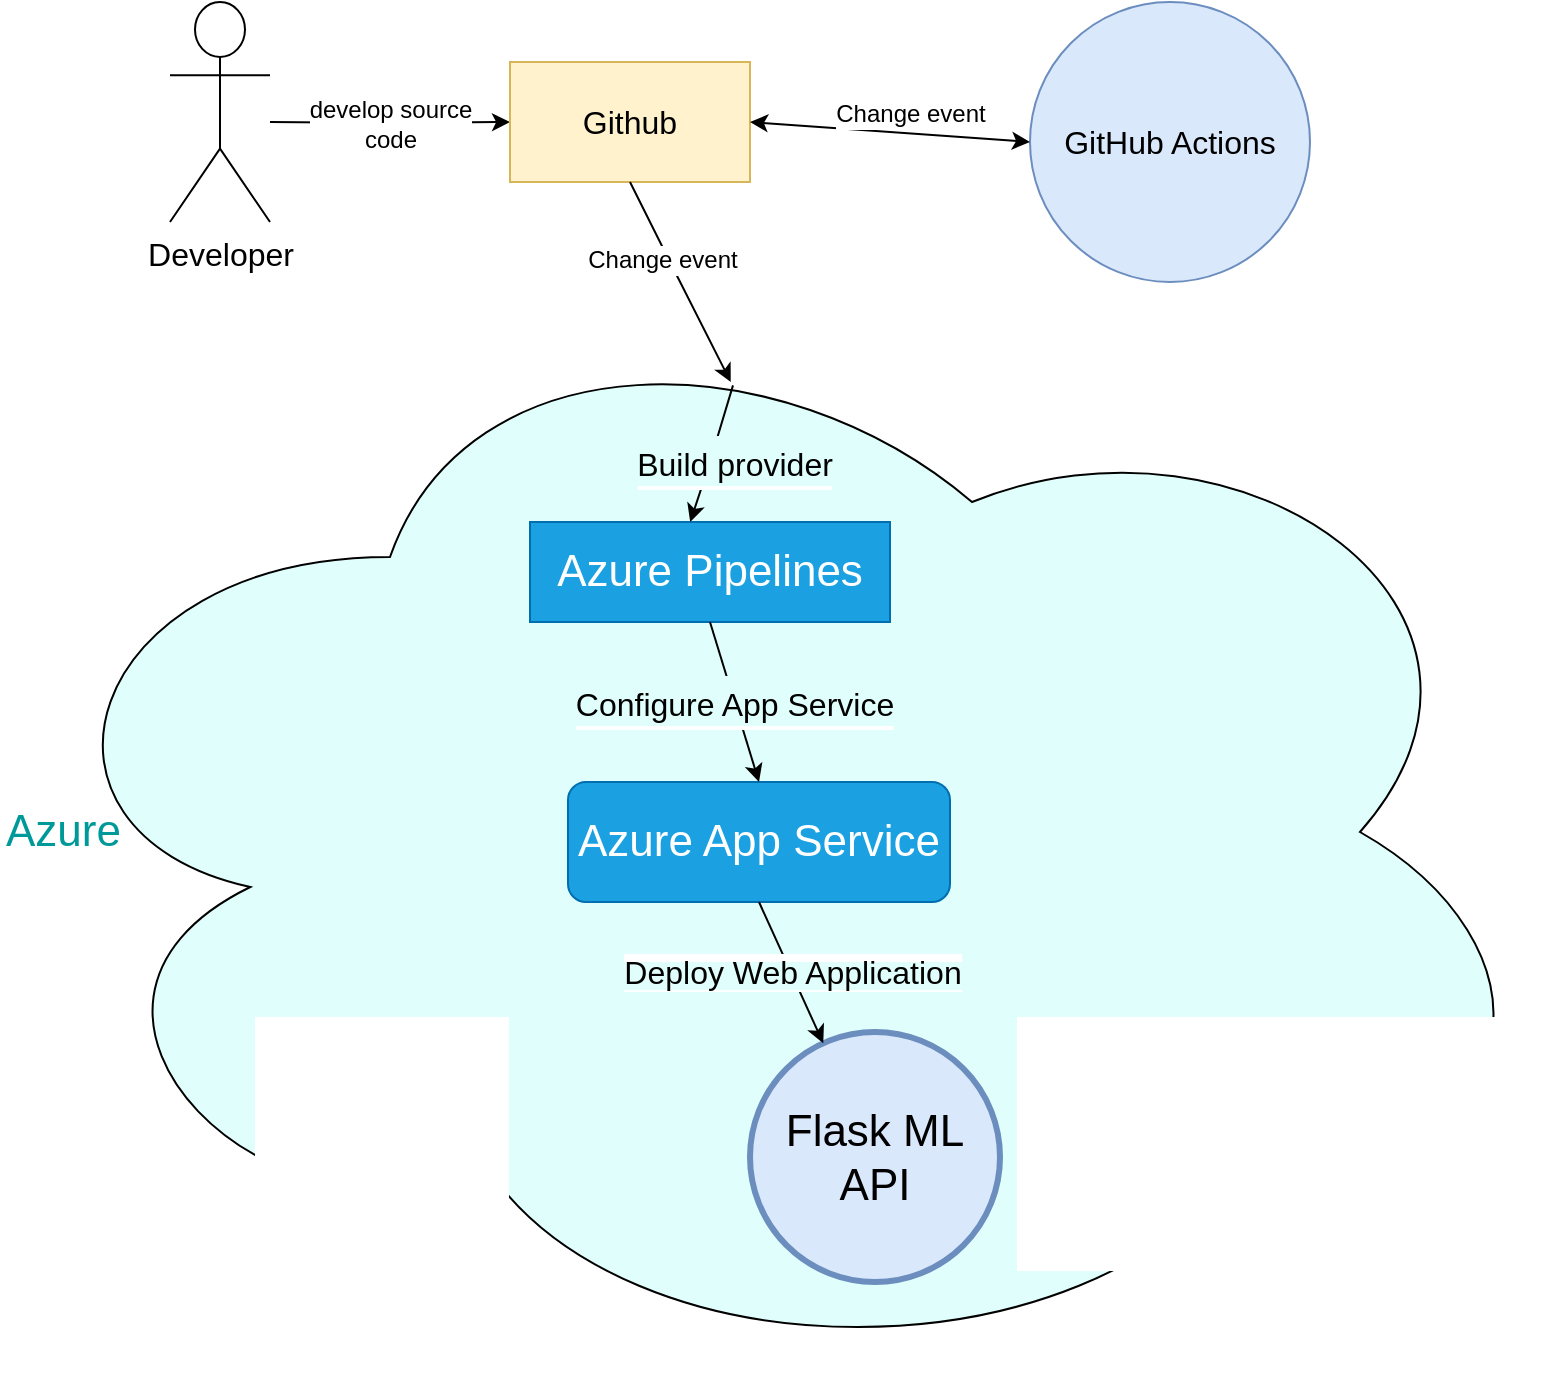 <mxfile version="15.9.4" type="device"><diagram id="hszpVj4gItuJLeydB6gB" name="Page-1"><mxGraphModel dx="1422" dy="780" grid="1" gridSize="10" guides="1" tooltips="1" connect="1" arrows="1" fold="1" page="1" pageScale="1" pageWidth="827" pageHeight="1169" math="0" shadow="0"><root><mxCell id="0"/><mxCell id="1" parent="0"/><mxCell id="NwXuu-yfF-bN78dQ6YG3-3" style="edgeStyle=orthogonalEdgeStyle;rounded=0;orthogonalLoop=1;jettySize=auto;html=1;" edge="1" parent="1" target="NwXuu-yfF-bN78dQ6YG3-2"><mxGeometry relative="1" as="geometry"><mxPoint x="160" y="70" as="sourcePoint"/></mxGeometry></mxCell><mxCell id="NwXuu-yfF-bN78dQ6YG3-4" value="develop source&lt;br style=&quot;font-size: 12px;&quot;&gt;&lt;div style=&quot;font-size: 12px;&quot;&gt;code&lt;/div&gt;" style="edgeLabel;html=1;align=center;verticalAlign=middle;resizable=0;points=[];fontSize=12;" vertex="1" connectable="0" parent="NwXuu-yfF-bN78dQ6YG3-3"><mxGeometry x="-0.333" y="-1" relative="1" as="geometry"><mxPoint x="20" y="-1" as="offset"/></mxGeometry></mxCell><mxCell id="NwXuu-yfF-bN78dQ6YG3-2" value="&lt;font style=&quot;font-size: 16px&quot;&gt;Github&lt;/font&gt;" style="rounded=0;whiteSpace=wrap;html=1;labelBackgroundColor=none;fillColor=#fff2cc;strokeColor=#d6b656;" vertex="1" parent="1"><mxGeometry x="280" y="40" width="120" height="60" as="geometry"/></mxCell><mxCell id="NwXuu-yfF-bN78dQ6YG3-6" value="&lt;div style=&quot;font-size: 16px&quot;&gt;GitHub Actions&lt;/div&gt;" style="ellipse;whiteSpace=wrap;html=1;aspect=fixed;fillColor=#dae8fc;strokeColor=#6c8ebf;" vertex="1" parent="1"><mxGeometry x="540" y="10" width="140" height="140" as="geometry"/></mxCell><mxCell id="NwXuu-yfF-bN78dQ6YG3-9" value="&lt;div style=&quot;font-size: 16px&quot;&gt;Developer&lt;/div&gt;" style="shape=umlActor;verticalLabelPosition=bottom;verticalAlign=top;html=1;outlineConnect=0;labelBackgroundColor=none;" vertex="1" parent="1"><mxGeometry x="110" y="10" width="50" height="110" as="geometry"/></mxCell><mxCell id="NwXuu-yfF-bN78dQ6YG3-12" value="" style="endArrow=classic;startArrow=classic;html=1;rounded=0;entryX=0;entryY=0.5;entryDx=0;entryDy=0;" edge="1" parent="1" target="NwXuu-yfF-bN78dQ6YG3-6"><mxGeometry width="50" height="50" relative="1" as="geometry"><mxPoint x="400" y="70" as="sourcePoint"/><mxPoint x="280" y="370" as="targetPoint"/><Array as="points"/></mxGeometry></mxCell><mxCell id="NwXuu-yfF-bN78dQ6YG3-13" value="&lt;font style=&quot;font-size: 12px&quot;&gt;Change event&lt;/font&gt;" style="edgeLabel;html=1;align=center;verticalAlign=middle;resizable=0;points=[];" vertex="1" connectable="0" parent="NwXuu-yfF-bN78dQ6YG3-12"><mxGeometry x="0.183" y="1" relative="1" as="geometry"><mxPoint x="-3" y="-9" as="offset"/></mxGeometry></mxCell><mxCell id="NwXuu-yfF-bN78dQ6YG3-14" value="" style="endArrow=classic;html=1;rounded=0;exitX=0.5;exitY=1;exitDx=0;exitDy=0;entryX=0.461;entryY=0;entryDx=0;entryDy=0;entryPerimeter=0;" edge="1" parent="1" source="NwXuu-yfF-bN78dQ6YG3-2"><mxGeometry width="50" height="50" relative="1" as="geometry"><mxPoint x="482" y="70" as="sourcePoint"/><mxPoint x="390.36" y="200" as="targetPoint"/><Array as="points"><mxPoint x="360" y="140"/></Array></mxGeometry></mxCell><mxCell id="NwXuu-yfF-bN78dQ6YG3-15" value="&lt;div style=&quot;font-size: 12px&quot;&gt;&lt;font style=&quot;font-size: 12px&quot;&gt;Change event&lt;/font&gt;&lt;/div&gt;" style="edgeLabel;html=1;align=center;verticalAlign=middle;resizable=0;points=[];" vertex="1" connectable="0" parent="NwXuu-yfF-bN78dQ6YG3-14"><mxGeometry x="-0.258" y="-3" relative="1" as="geometry"><mxPoint as="offset"/></mxGeometry></mxCell><mxCell id="NwXuu-yfF-bN78dQ6YG3-16" value="&lt;div align=&quot;left&quot;&gt;Azure&lt;/div&gt;" style="ellipse;shape=cloud;whiteSpace=wrap;html=1;labelBackgroundColor=none;fontSize=22;fontColor=#009999;align=left;fillColor=#E0FFFC;" vertex="1" parent="1"><mxGeometry x="26" y="150" width="776" height="550" as="geometry"/></mxCell><mxCell id="NwXuu-yfF-bN78dQ6YG3-17" value="Azure Pipelines" style="rounded=0;whiteSpace=wrap;html=1;labelBackgroundColor=none;fontSize=22;fontColor=#ffffff;fillColor=#1ba1e2;strokeColor=#006EAF;" vertex="1" parent="1"><mxGeometry x="290" y="270" width="180" height="50" as="geometry"/></mxCell><mxCell id="NwXuu-yfF-bN78dQ6YG3-18" value="&lt;span style=&quot;background-color: rgb(224 , 255 , 252)&quot;&gt;&lt;font style=&quot;font-size: 16px&quot;&gt;&lt;font color=&quot;#000000&quot;&gt;Build provider&lt;/font&gt;&lt;br&gt;&lt;/font&gt;&lt;/span&gt;" style="endArrow=classic;html=1;rounded=0;fontSize=22;fontColor=#009999;exitX=0.471;exitY=0.094;exitDx=0;exitDy=0;exitPerimeter=0;entryX=0.445;entryY=0;entryDx=0;entryDy=0;entryPerimeter=0;" edge="1" parent="1" source="NwXuu-yfF-bN78dQ6YG3-16" target="NwXuu-yfF-bN78dQ6YG3-17"><mxGeometry x="0.025" y="11" width="50" height="50" relative="1" as="geometry"><mxPoint x="280" y="420" as="sourcePoint"/><mxPoint x="330" y="370" as="targetPoint"/><Array as="points"><mxPoint x="380" y="240"/></Array><mxPoint as="offset"/></mxGeometry></mxCell><mxCell id="NwXuu-yfF-bN78dQ6YG3-19" value="Azure App Service" style="rounded=1;whiteSpace=wrap;html=1;labelBackgroundColor=none;fontSize=22;fontColor=#ffffff;fillColor=#1ba1e2;strokeColor=#006EAF;" vertex="1" parent="1"><mxGeometry x="309" y="400" width="191" height="60" as="geometry"/></mxCell><mxCell id="NwXuu-yfF-bN78dQ6YG3-20" value="&lt;span style=&quot;background-color: rgb(224 , 255 , 252)&quot;&gt;&lt;font style=&quot;font-size: 16px&quot;&gt;&lt;font color=&quot;#000000&quot;&gt;Configure App Service&lt;/font&gt;&lt;br&gt;&lt;/font&gt;&lt;/span&gt;" style="endArrow=classic;html=1;rounded=0;fontSize=22;fontColor=#009999;entryX=0.5;entryY=0;entryDx=0;entryDy=0;exitX=0.5;exitY=1;exitDx=0;exitDy=0;" edge="1" parent="1" source="NwXuu-yfF-bN78dQ6YG3-17" target="NwXuu-yfF-bN78dQ6YG3-19"><mxGeometry width="50" height="50" relative="1" as="geometry"><mxPoint x="280" y="420" as="sourcePoint"/><mxPoint x="330" y="370" as="targetPoint"/></mxGeometry></mxCell><mxCell id="NwXuu-yfF-bN78dQ6YG3-21" value="&lt;font style=&quot;font-size: 22px&quot;&gt;Flask ML API&lt;/font&gt;" style="ellipse;whiteSpace=wrap;html=1;aspect=fixed;labelBackgroundColor=none;fontSize=12;fillColor=#dae8fc;strokeColor=#6c8ebf;strokeWidth=3;" vertex="1" parent="1"><mxGeometry x="400" y="525" width="125" height="125" as="geometry"/></mxCell><mxCell id="NwXuu-yfF-bN78dQ6YG3-26" value="&lt;span style=&quot;background-color: rgb(224 , 255 , 252)&quot;&gt;&lt;font style=&quot;font-size: 16px&quot; color=&quot;#000000&quot;&gt;Deploy Web Application&lt;/font&gt;&lt;/span&gt;" style="endArrow=classic;html=1;rounded=0;fontSize=12;fontColor=#009999;exitX=0.5;exitY=1;exitDx=0;exitDy=0;" edge="1" parent="1" source="NwXuu-yfF-bN78dQ6YG3-19" target="NwXuu-yfF-bN78dQ6YG3-21"><mxGeometry width="50" height="50" relative="1" as="geometry"><mxPoint x="480" y="390" as="sourcePoint"/><mxPoint x="530" y="340" as="targetPoint"/></mxGeometry></mxCell></root></mxGraphModel></diagram></mxfile>